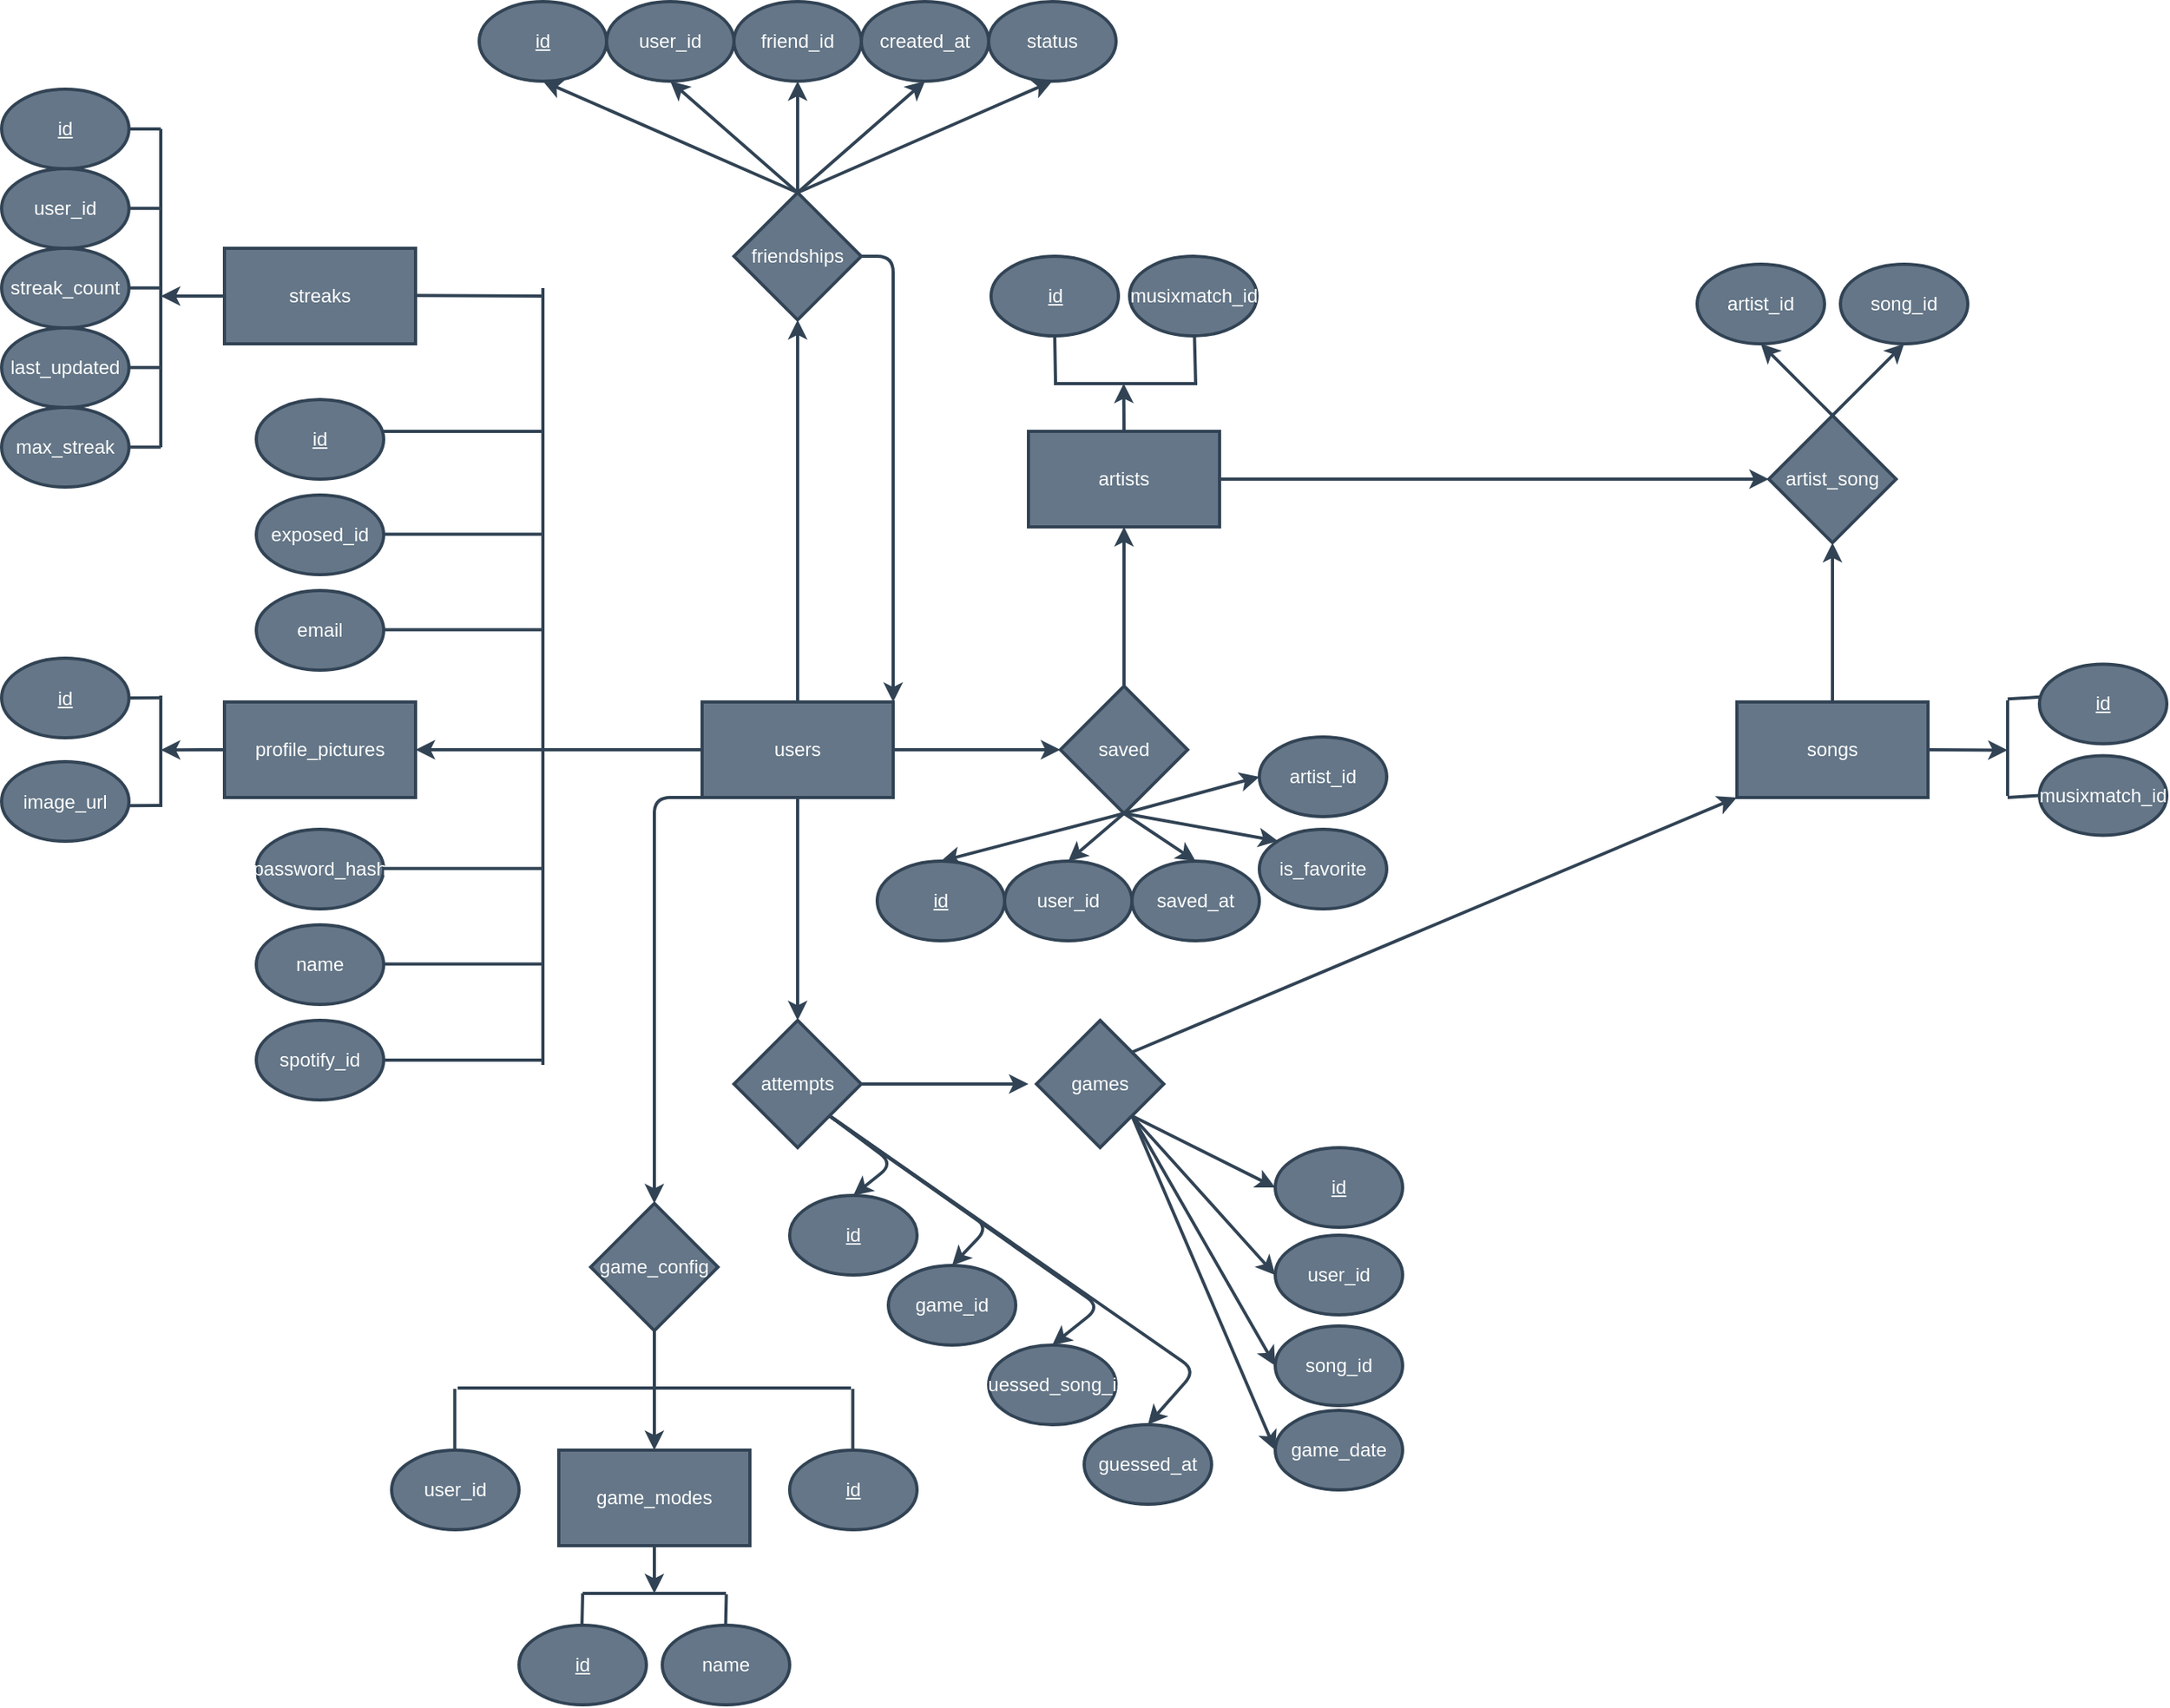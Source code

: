 <mxfile>
    <diagram id="ZU8oZovs3SOM6N7MPJM6" name="Page-1">
        <mxGraphModel dx="3330" dy="2709" grid="1" gridSize="10" guides="1" tooltips="1" connect="1" arrows="1" fold="1" page="1" pageScale="1" pageWidth="850" pageHeight="1100" math="0" shadow="0">
            <root>
                <mxCell id="0"/>
                <mxCell id="1" parent="0"/>
                <mxCell id="20" style="edgeStyle=none;html=1;exitX=0;exitY=0.5;exitDx=0;exitDy=0;entryX=1;entryY=0.5;entryDx=0;entryDy=0;strokeWidth=2;fillColor=#647687;strokeColor=#314354;" edge="1" parent="1" source="2" target="15">
                    <mxGeometry relative="1" as="geometry"/>
                </mxCell>
                <mxCell id="21" style="edgeStyle=none;html=1;exitX=0.5;exitY=0;exitDx=0;exitDy=0;entryX=0.5;entryY=1;entryDx=0;entryDy=0;strokeWidth=2;fillColor=#647687;strokeColor=#314354;" edge="1" parent="1" source="2" target="8">
                    <mxGeometry relative="1" as="geometry"/>
                </mxCell>
                <mxCell id="23" style="edgeStyle=none;html=1;exitX=1;exitY=0.5;exitDx=0;exitDy=0;entryX=0;entryY=0.5;entryDx=0;entryDy=0;strokeWidth=2;fillColor=#647687;strokeColor=#314354;" edge="1" parent="1" source="2" target="18">
                    <mxGeometry relative="1" as="geometry"/>
                </mxCell>
                <mxCell id="27" style="edgeStyle=none;html=1;exitX=0.5;exitY=1;exitDx=0;exitDy=0;entryX=0.5;entryY=0;entryDx=0;entryDy=0;strokeWidth=2;fillColor=#647687;strokeColor=#314354;" edge="1" parent="1" source="2" target="10">
                    <mxGeometry relative="1" as="geometry"/>
                </mxCell>
                <mxCell id="62" style="edgeStyle=none;html=1;exitX=0;exitY=1;exitDx=0;exitDy=0;entryX=0.5;entryY=0;entryDx=0;entryDy=0;strokeWidth=2;fillColor=#647687;strokeColor=#314354;" edge="1" parent="1" source="2" target="19">
                    <mxGeometry relative="1" as="geometry">
                        <Array as="points">
                            <mxPoint x="150" y="310"/>
                        </Array>
                    </mxGeometry>
                </mxCell>
                <mxCell id="2" value="users" style="rounded=0;whiteSpace=wrap;html=1;strokeWidth=2;fillColor=#647687;fontColor=#ffffff;strokeColor=#314354;" vertex="1" parent="1">
                    <mxGeometry x="180" y="250" width="120" height="60" as="geometry"/>
                </mxCell>
                <mxCell id="25" style="edgeStyle=none;html=1;exitX=1;exitY=0.5;exitDx=0;exitDy=0;entryX=0;entryY=0.5;entryDx=0;entryDy=0;strokeWidth=2;fillColor=#647687;strokeColor=#314354;" edge="1" parent="1" source="3" target="13">
                    <mxGeometry relative="1" as="geometry"/>
                </mxCell>
                <mxCell id="109" style="edgeStyle=none;html=1;exitX=0.5;exitY=0;exitDx=0;exitDy=0;strokeWidth=2;fillColor=#647687;strokeColor=#314354;" edge="1" parent="1" source="3">
                    <mxGeometry relative="1" as="geometry">
                        <mxPoint x="444.8" y="50" as="targetPoint"/>
                    </mxGeometry>
                </mxCell>
                <mxCell id="3" value="artists" style="rounded=0;whiteSpace=wrap;html=1;strokeWidth=2;fillColor=#647687;fontColor=#ffffff;strokeColor=#314354;" vertex="1" parent="1">
                    <mxGeometry x="385" y="80" width="120" height="60" as="geometry"/>
                </mxCell>
                <mxCell id="26" style="edgeStyle=none;html=1;exitX=0.5;exitY=0;exitDx=0;exitDy=0;entryX=0.5;entryY=1;entryDx=0;entryDy=0;strokeWidth=2;fillColor=#647687;strokeColor=#314354;" edge="1" parent="1" source="4" target="13">
                    <mxGeometry relative="1" as="geometry"/>
                </mxCell>
                <mxCell id="90" style="edgeStyle=none;html=1;exitX=1;exitY=0.5;exitDx=0;exitDy=0;strokeWidth=2;fillColor=#647687;strokeColor=#314354;" edge="1" parent="1" source="4">
                    <mxGeometry relative="1" as="geometry">
                        <mxPoint x="1000" y="280.286" as="targetPoint"/>
                    </mxGeometry>
                </mxCell>
                <mxCell id="4" value="songs" style="rounded=0;whiteSpace=wrap;html=1;strokeWidth=2;fillColor=#647687;fontColor=#ffffff;strokeColor=#314354;" vertex="1" parent="1">
                    <mxGeometry x="830" y="250" width="120" height="60" as="geometry"/>
                </mxCell>
                <mxCell id="22" style="edgeStyle=none;html=1;exitX=1;exitY=0.5;exitDx=0;exitDy=0;entryX=1;entryY=0;entryDx=0;entryDy=0;strokeWidth=2;fillColor=#647687;strokeColor=#314354;" edge="1" parent="1" source="8" target="2">
                    <mxGeometry relative="1" as="geometry">
                        <Array as="points">
                            <mxPoint x="300" y="-30"/>
                        </Array>
                    </mxGeometry>
                </mxCell>
                <mxCell id="117" style="edgeStyle=none;html=1;exitX=0.5;exitY=0;exitDx=0;exitDy=0;entryX=0.5;entryY=1;entryDx=0;entryDy=0;strokeWidth=2;fillColor=#647687;strokeColor=#314354;" edge="1" parent="1" source="8" target="114">
                    <mxGeometry relative="1" as="geometry"/>
                </mxCell>
                <mxCell id="118" style="edgeStyle=none;html=1;exitX=0.5;exitY=0;exitDx=0;exitDy=0;entryX=0.5;entryY=1;entryDx=0;entryDy=0;strokeWidth=2;fillColor=#647687;strokeColor=#314354;" edge="1" parent="1" source="8" target="115">
                    <mxGeometry relative="1" as="geometry"/>
                </mxCell>
                <mxCell id="119" style="edgeStyle=none;html=1;exitX=0.5;exitY=0;exitDx=0;exitDy=0;entryX=0.5;entryY=1;entryDx=0;entryDy=0;strokeWidth=2;fillColor=#647687;strokeColor=#314354;" edge="1" parent="1" source="8" target="116">
                    <mxGeometry relative="1" as="geometry"/>
                </mxCell>
                <mxCell id="120" style="edgeStyle=none;html=1;exitX=0.5;exitY=0;exitDx=0;exitDy=0;entryX=0.5;entryY=1;entryDx=0;entryDy=0;strokeWidth=2;fillColor=#647687;strokeColor=#314354;" edge="1" parent="1" source="8" target="113">
                    <mxGeometry relative="1" as="geometry"/>
                </mxCell>
                <mxCell id="121" style="edgeStyle=none;html=1;exitX=0.5;exitY=0;exitDx=0;exitDy=0;entryX=0.5;entryY=1;entryDx=0;entryDy=0;strokeWidth=2;fillColor=#647687;strokeColor=#314354;" edge="1" parent="1" source="8" target="112">
                    <mxGeometry relative="1" as="geometry"/>
                </mxCell>
                <mxCell id="8" value="friendships" style="rhombus;whiteSpace=wrap;html=1;strokeWidth=2;fillColor=#647687;fontColor=#ffffff;strokeColor=#314354;" vertex="1" parent="1">
                    <mxGeometry x="200" y="-70" width="80" height="80" as="geometry"/>
                </mxCell>
                <mxCell id="28" style="edgeStyle=none;html=1;exitX=1;exitY=0.5;exitDx=0;exitDy=0;entryX=0;entryY=0.5;entryDx=0;entryDy=0;strokeWidth=2;fillColor=#647687;strokeColor=#314354;" edge="1" parent="1" source="10">
                    <mxGeometry relative="1" as="geometry">
                        <mxPoint x="385" y="490" as="targetPoint"/>
                    </mxGeometry>
                </mxCell>
                <mxCell id="82" style="edgeStyle=none;html=1;exitX=1;exitY=1;exitDx=0;exitDy=0;entryX=0.5;entryY=0;entryDx=0;entryDy=0;strokeWidth=2;fillColor=#647687;strokeColor=#314354;" edge="1" parent="1" source="10" target="78">
                    <mxGeometry relative="1" as="geometry">
                        <Array as="points">
                            <mxPoint x="300" y="540"/>
                        </Array>
                    </mxGeometry>
                </mxCell>
                <mxCell id="83" style="edgeStyle=none;html=1;exitX=1;exitY=1;exitDx=0;exitDy=0;entryX=0.5;entryY=0;entryDx=0;entryDy=0;strokeWidth=2;fillColor=#647687;strokeColor=#314354;" edge="1" parent="1" source="10" target="79">
                    <mxGeometry relative="1" as="geometry">
                        <Array as="points">
                            <mxPoint x="360" y="580"/>
                        </Array>
                    </mxGeometry>
                </mxCell>
                <mxCell id="84" style="edgeStyle=none;html=1;exitX=1;exitY=1;exitDx=0;exitDy=0;entryX=0.5;entryY=0;entryDx=0;entryDy=0;strokeWidth=2;fillColor=#647687;strokeColor=#314354;" edge="1" parent="1" source="10" target="80">
                    <mxGeometry relative="1" as="geometry">
                        <Array as="points">
                            <mxPoint x="430" y="630"/>
                        </Array>
                    </mxGeometry>
                </mxCell>
                <mxCell id="85" style="edgeStyle=none;html=1;exitX=1;exitY=1;exitDx=0;exitDy=0;entryX=0.5;entryY=0;entryDx=0;entryDy=0;strokeWidth=2;fillColor=#647687;strokeColor=#314354;" edge="1" parent="1" source="10" target="81">
                    <mxGeometry relative="1" as="geometry">
                        <Array as="points">
                            <mxPoint x="490" y="670"/>
                        </Array>
                    </mxGeometry>
                </mxCell>
                <mxCell id="10" value="attempts" style="rhombus;whiteSpace=wrap;html=1;strokeWidth=2;fillColor=#647687;fontColor=#ffffff;strokeColor=#314354;" vertex="1" parent="1">
                    <mxGeometry x="200" y="450" width="80" height="80" as="geometry"/>
                </mxCell>
                <mxCell id="77" value="" style="edgeStyle=none;html=1;strokeWidth=2;fillColor=#647687;strokeColor=#314354;" edge="1" parent="1" source="11">
                    <mxGeometry relative="1" as="geometry">
                        <mxPoint x="150" y="810" as="targetPoint"/>
                    </mxGeometry>
                </mxCell>
                <mxCell id="11" value="game_modes" style="rounded=0;whiteSpace=wrap;html=1;strokeWidth=2;fillColor=#647687;fontColor=#ffffff;strokeColor=#314354;" vertex="1" parent="1">
                    <mxGeometry x="90" y="720" width="120" height="60" as="geometry"/>
                </mxCell>
                <mxCell id="128" style="edgeStyle=none;html=1;exitX=0;exitY=0.5;exitDx=0;exitDy=0;strokeWidth=2;fillColor=#647687;strokeColor=#314354;" edge="1" parent="1" source="12">
                    <mxGeometry relative="1" as="geometry">
                        <mxPoint x="-160" y="-5" as="targetPoint"/>
                    </mxGeometry>
                </mxCell>
                <mxCell id="12" value="streaks" style="rounded=0;whiteSpace=wrap;html=1;strokeWidth=2;fillColor=#647687;fontColor=#ffffff;strokeColor=#314354;" vertex="1" parent="1">
                    <mxGeometry x="-120" y="-35" width="120" height="60" as="geometry"/>
                </mxCell>
                <mxCell id="137" style="edgeStyle=none;html=1;exitX=0.5;exitY=0;exitDx=0;exitDy=0;entryX=0.5;entryY=1;entryDx=0;entryDy=0;strokeWidth=2;fillColor=#647687;strokeColor=#314354;" edge="1" parent="1" source="13" target="135">
                    <mxGeometry relative="1" as="geometry"/>
                </mxCell>
                <mxCell id="138" style="edgeStyle=none;html=1;exitX=0.5;exitY=0;exitDx=0;exitDy=0;entryX=0.5;entryY=1;entryDx=0;entryDy=0;strokeWidth=2;strokeColor=#314354;" edge="1" parent="1" source="13" target="136">
                    <mxGeometry relative="1" as="geometry"/>
                </mxCell>
                <mxCell id="13" value="artist_song" style="rhombus;whiteSpace=wrap;html=1;strokeWidth=2;fillColor=#647687;fontColor=#ffffff;strokeColor=#314354;" vertex="1" parent="1">
                    <mxGeometry x="850" y="70" width="80" height="80" as="geometry"/>
                </mxCell>
                <mxCell id="51" style="edgeStyle=none;html=1;exitX=0;exitY=0.5;exitDx=0;exitDy=0;strokeWidth=2;fillColor=#647687;strokeColor=#314354;" edge="1" parent="1" source="15">
                    <mxGeometry relative="1" as="geometry">
                        <mxPoint x="-160" y="280.122" as="targetPoint"/>
                    </mxGeometry>
                </mxCell>
                <mxCell id="15" value="profile_pictures" style="rounded=0;whiteSpace=wrap;html=1;strokeWidth=2;fillColor=#647687;fontColor=#ffffff;strokeColor=#314354;" vertex="1" parent="1">
                    <mxGeometry x="-120" y="250" width="120" height="60" as="geometry"/>
                </mxCell>
                <mxCell id="24" style="edgeStyle=none;html=1;exitX=0.5;exitY=0;exitDx=0;exitDy=0;entryX=0.5;entryY=1;entryDx=0;entryDy=0;strokeWidth=2;fillColor=#647687;strokeColor=#314354;" edge="1" parent="1" source="18" target="3">
                    <mxGeometry relative="1" as="geometry"/>
                </mxCell>
                <mxCell id="101" style="edgeStyle=none;html=1;exitX=0.5;exitY=1;exitDx=0;exitDy=0;entryX=0.5;entryY=0;entryDx=0;entryDy=0;strokeWidth=2;fillColor=#647687;strokeColor=#314354;" edge="1" parent="1" source="18" target="94">
                    <mxGeometry relative="1" as="geometry"/>
                </mxCell>
                <mxCell id="102" style="edgeStyle=none;html=1;exitX=0.5;exitY=1;exitDx=0;exitDy=0;entryX=0.5;entryY=0;entryDx=0;entryDy=0;strokeWidth=2;fillColor=#647687;strokeColor=#314354;" edge="1" parent="1" source="18" target="95">
                    <mxGeometry relative="1" as="geometry"/>
                </mxCell>
                <mxCell id="103" style="edgeStyle=none;html=1;exitX=0.5;exitY=1;exitDx=0;exitDy=0;entryX=0.5;entryY=0;entryDx=0;entryDy=0;strokeWidth=2;fillColor=#647687;strokeColor=#314354;" edge="1" parent="1" source="18" target="97">
                    <mxGeometry relative="1" as="geometry"/>
                </mxCell>
                <mxCell id="104" style="edgeStyle=none;html=1;exitX=0.5;exitY=1;exitDx=0;exitDy=0;entryX=0;entryY=0;entryDx=0;entryDy=0;strokeWidth=2;fillColor=#647687;strokeColor=#314354;" edge="1" parent="1" source="18" target="98">
                    <mxGeometry relative="1" as="geometry"/>
                </mxCell>
                <mxCell id="105" style="edgeStyle=none;html=1;exitX=0.5;exitY=1;exitDx=0;exitDy=0;entryX=0;entryY=0.5;entryDx=0;entryDy=0;strokeWidth=2;fillColor=#647687;strokeColor=#314354;" edge="1" parent="1" source="18" target="96">
                    <mxGeometry relative="1" as="geometry"/>
                </mxCell>
                <mxCell id="18" value="saved" style="rhombus;whiteSpace=wrap;html=1;strokeWidth=2;fillColor=#647687;fontColor=#ffffff;strokeColor=#314354;" vertex="1" parent="1">
                    <mxGeometry x="405" y="240" width="80" height="80" as="geometry"/>
                </mxCell>
                <mxCell id="63" style="edgeStyle=none;html=1;exitX=0.5;exitY=1;exitDx=0;exitDy=0;entryX=0.5;entryY=0;entryDx=0;entryDy=0;strokeWidth=2;fillColor=#647687;strokeColor=#314354;" edge="1" parent="1" source="19" target="11">
                    <mxGeometry relative="1" as="geometry"/>
                </mxCell>
                <mxCell id="19" value="game_config" style="rhombus;whiteSpace=wrap;html=1;strokeWidth=2;fillColor=#647687;fontColor=#ffffff;strokeColor=#314354;" vertex="1" parent="1">
                    <mxGeometry x="110" y="565" width="80" height="80" as="geometry"/>
                </mxCell>
                <mxCell id="31" value="musixmatch_id" style="ellipse;whiteSpace=wrap;html=1;strokeWidth=2;fillColor=#647687;fontColor=#ffffff;strokeColor=#314354;" vertex="1" parent="1">
                    <mxGeometry x="448.5" y="-30" width="80" height="50" as="geometry"/>
                </mxCell>
                <mxCell id="32" value="email" style="ellipse;whiteSpace=wrap;html=1;strokeWidth=2;fillColor=#647687;fontColor=#ffffff;strokeColor=#314354;" vertex="1" parent="1">
                    <mxGeometry x="-100" y="180" width="80" height="50" as="geometry"/>
                </mxCell>
                <mxCell id="33" value="exposed_id" style="ellipse;whiteSpace=wrap;html=1;strokeWidth=2;fillColor=#647687;fontColor=#ffffff;strokeColor=#314354;" vertex="1" parent="1">
                    <mxGeometry x="-100" y="120" width="80" height="50" as="geometry"/>
                </mxCell>
                <mxCell id="34" value="password_hash" style="ellipse;whiteSpace=wrap;html=1;strokeWidth=2;fillColor=#647687;fontColor=#ffffff;strokeColor=#314354;" vertex="1" parent="1">
                    <mxGeometry x="-100" y="330" width="80" height="50" as="geometry"/>
                </mxCell>
                <mxCell id="35" value="spotify_id" style="ellipse;whiteSpace=wrap;html=1;strokeWidth=2;fillColor=#647687;fontColor=#ffffff;strokeColor=#314354;" vertex="1" parent="1">
                    <mxGeometry x="-100" y="450" width="80" height="50" as="geometry"/>
                </mxCell>
                <mxCell id="36" value="&lt;u&gt;id&lt;/u&gt;" style="ellipse;whiteSpace=wrap;html=1;strokeWidth=2;fillColor=#647687;fontColor=#ffffff;strokeColor=#314354;" vertex="1" parent="1">
                    <mxGeometry x="-260" y="222.5" width="80" height="50" as="geometry"/>
                </mxCell>
                <mxCell id="37" value="image_url" style="ellipse;whiteSpace=wrap;html=1;strokeWidth=2;fillColor=#647687;fontColor=#ffffff;strokeColor=#314354;" vertex="1" parent="1">
                    <mxGeometry x="-260" y="287.5" width="80" height="50" as="geometry"/>
                </mxCell>
                <mxCell id="38" value="name" style="ellipse;whiteSpace=wrap;html=1;strokeWidth=2;fillColor=#647687;fontColor=#ffffff;strokeColor=#314354;" vertex="1" parent="1">
                    <mxGeometry x="-100" y="390" width="80" height="50" as="geometry"/>
                </mxCell>
                <mxCell id="39" value="" style="endArrow=none;html=1;strokeWidth=2;fillColor=#647687;strokeColor=#314354;" edge="1" parent="1">
                    <mxGeometry width="50" height="50" relative="1" as="geometry">
                        <mxPoint x="80" y="478" as="sourcePoint"/>
                        <mxPoint x="80" y="-10" as="targetPoint"/>
                    </mxGeometry>
                </mxCell>
                <mxCell id="40" value="" style="endArrow=none;html=1;strokeWidth=2;fillColor=#647687;strokeColor=#314354;exitX=1;exitY=0.5;exitDx=0;exitDy=0;" edge="1" parent="1" source="35">
                    <mxGeometry width="50" height="50" relative="1" as="geometry">
                        <mxPoint x="90" y="480" as="sourcePoint"/>
                        <mxPoint x="80" y="475" as="targetPoint"/>
                    </mxGeometry>
                </mxCell>
                <mxCell id="41" value="" style="endArrow=none;html=1;strokeWidth=2;fillColor=#647687;strokeColor=#314354;exitX=1;exitY=0.5;exitDx=0;exitDy=0;" edge="1" parent="1">
                    <mxGeometry width="50" height="50" relative="1" as="geometry">
                        <mxPoint x="-20.0" y="414.63" as="sourcePoint"/>
                        <mxPoint x="80" y="414.63" as="targetPoint"/>
                    </mxGeometry>
                </mxCell>
                <mxCell id="42" value="" style="endArrow=none;html=1;strokeWidth=2;fillColor=#647687;strokeColor=#314354;exitX=1;exitY=0.5;exitDx=0;exitDy=0;" edge="1" parent="1">
                    <mxGeometry width="50" height="50" relative="1" as="geometry">
                        <mxPoint x="-20.0" y="354.63" as="sourcePoint"/>
                        <mxPoint x="80" y="354.63" as="targetPoint"/>
                    </mxGeometry>
                </mxCell>
                <mxCell id="43" value="" style="endArrow=none;html=1;strokeWidth=2;fillColor=#647687;strokeColor=#314354;exitX=1;exitY=0.5;exitDx=0;exitDy=0;" edge="1" parent="1">
                    <mxGeometry width="50" height="50" relative="1" as="geometry">
                        <mxPoint x="-20.0" y="204.63" as="sourcePoint"/>
                        <mxPoint x="80" y="204.63" as="targetPoint"/>
                    </mxGeometry>
                </mxCell>
                <mxCell id="44" value="" style="endArrow=none;html=1;strokeWidth=2;fillColor=#647687;strokeColor=#314354;exitX=1;exitY=0.5;exitDx=0;exitDy=0;" edge="1" parent="1">
                    <mxGeometry width="50" height="50" relative="1" as="geometry">
                        <mxPoint x="-20.0" y="80.0" as="sourcePoint"/>
                        <mxPoint x="80" y="80.0" as="targetPoint"/>
                    </mxGeometry>
                </mxCell>
                <mxCell id="45" value="" style="endArrow=none;html=1;strokeWidth=2;fillColor=#647687;strokeColor=#314354;exitX=1;exitY=0.5;exitDx=0;exitDy=0;" edge="1" parent="1">
                    <mxGeometry width="50" height="50" relative="1" as="geometry">
                        <mxPoint x="-20.0" y="144.63" as="sourcePoint"/>
                        <mxPoint x="80" y="144.63" as="targetPoint"/>
                    </mxGeometry>
                </mxCell>
                <mxCell id="46" value="" style="endArrow=none;html=1;strokeWidth=2;fillColor=#647687;strokeColor=#314354;exitX=1;exitY=0.5;exitDx=0;exitDy=0;" edge="1" parent="1">
                    <mxGeometry width="50" height="50" relative="1" as="geometry">
                        <mxPoint x="-180.0" y="315.13" as="sourcePoint"/>
                        <mxPoint x="-160" y="315" as="targetPoint"/>
                    </mxGeometry>
                </mxCell>
                <mxCell id="47" value="" style="endArrow=none;html=1;strokeWidth=2;fillColor=#647687;strokeColor=#314354;" edge="1" parent="1">
                    <mxGeometry width="50" height="50" relative="1" as="geometry">
                        <mxPoint x="-160" y="246" as="sourcePoint"/>
                        <mxPoint x="-160" y="316" as="targetPoint"/>
                    </mxGeometry>
                </mxCell>
                <mxCell id="50" value="" style="endArrow=none;html=1;strokeWidth=2;fillColor=#647687;strokeColor=#314354;exitX=1;exitY=0.5;exitDx=0;exitDy=0;" edge="1" parent="1">
                    <mxGeometry width="50" height="50" relative="1" as="geometry">
                        <mxPoint x="-180.0" y="247.49" as="sourcePoint"/>
                        <mxPoint x="-160" y="247.36" as="targetPoint"/>
                    </mxGeometry>
                </mxCell>
                <mxCell id="52" value="&lt;u&gt;id&lt;/u&gt;" style="ellipse;whiteSpace=wrap;html=1;strokeWidth=2;fillColor=#647687;fontColor=#ffffff;strokeColor=#314354;" vertex="1" parent="1">
                    <mxGeometry x="1020" y="226.25" width="80" height="50" as="geometry"/>
                </mxCell>
                <mxCell id="53" value="musixmatch_id" style="ellipse;whiteSpace=wrap;html=1;strokeWidth=2;fillColor=#647687;fontColor=#ffffff;strokeColor=#314354;" vertex="1" parent="1">
                    <mxGeometry x="1020" y="283.75" width="80" height="50" as="geometry"/>
                </mxCell>
                <mxCell id="55" style="edgeStyle=none;html=1;exitX=1;exitY=0;exitDx=0;exitDy=0;entryX=0;entryY=1;entryDx=0;entryDy=0;strokeWidth=2;fillColor=#647687;strokeColor=#314354;" edge="1" parent="1" source="54" target="4">
                    <mxGeometry relative="1" as="geometry"/>
                </mxCell>
                <mxCell id="86" style="edgeStyle=none;html=1;exitX=1;exitY=1;exitDx=0;exitDy=0;entryX=0;entryY=0.5;entryDx=0;entryDy=0;strokeWidth=2;fillColor=#647687;strokeColor=#314354;" edge="1" parent="1" source="54" target="56">
                    <mxGeometry relative="1" as="geometry"/>
                </mxCell>
                <mxCell id="87" style="edgeStyle=none;html=1;exitX=1;exitY=1;exitDx=0;exitDy=0;entryX=0;entryY=0.5;entryDx=0;entryDy=0;strokeWidth=2;fillColor=#647687;strokeColor=#314354;" edge="1" parent="1" source="54" target="57">
                    <mxGeometry relative="1" as="geometry"/>
                </mxCell>
                <mxCell id="88" style="edgeStyle=none;html=1;exitX=1;exitY=1;exitDx=0;exitDy=0;entryX=0;entryY=0.5;entryDx=0;entryDy=0;strokeWidth=2;fillColor=#647687;strokeColor=#314354;" edge="1" parent="1" source="54" target="58">
                    <mxGeometry relative="1" as="geometry"/>
                </mxCell>
                <mxCell id="89" style="edgeStyle=none;html=1;exitX=1;exitY=1;exitDx=0;exitDy=0;entryX=0;entryY=0.5;entryDx=0;entryDy=0;strokeWidth=2;fillColor=#647687;strokeColor=#314354;" edge="1" parent="1" source="54" target="60">
                    <mxGeometry relative="1" as="geometry"/>
                </mxCell>
                <mxCell id="54" value="games" style="rhombus;whiteSpace=wrap;html=1;strokeWidth=2;fillColor=#647687;fontColor=#ffffff;strokeColor=#314354;" vertex="1" parent="1">
                    <mxGeometry x="390" y="450" width="80" height="80" as="geometry"/>
                </mxCell>
                <mxCell id="56" value="&lt;u&gt;id&lt;/u&gt;" style="ellipse;whiteSpace=wrap;html=1;strokeWidth=2;fillColor=#647687;fontColor=#ffffff;strokeColor=#314354;" vertex="1" parent="1">
                    <mxGeometry x="540" y="530" width="80" height="50" as="geometry"/>
                </mxCell>
                <mxCell id="57" value="user_id" style="ellipse;whiteSpace=wrap;html=1;strokeWidth=2;fillColor=#647687;fontColor=#ffffff;strokeColor=#314354;" vertex="1" parent="1">
                    <mxGeometry x="540" y="585" width="80" height="50" as="geometry"/>
                </mxCell>
                <mxCell id="58" value="song_id" style="ellipse;whiteSpace=wrap;html=1;strokeWidth=2;fillColor=#647687;fontColor=#ffffff;strokeColor=#314354;" vertex="1" parent="1">
                    <mxGeometry x="540" y="642" width="80" height="50" as="geometry"/>
                </mxCell>
                <mxCell id="60" value="game_date" style="ellipse;whiteSpace=wrap;html=1;strokeWidth=2;fillColor=#647687;fontColor=#ffffff;strokeColor=#314354;" vertex="1" parent="1">
                    <mxGeometry x="540" y="695" width="80" height="50" as="geometry"/>
                </mxCell>
                <mxCell id="64" value="&lt;u&gt;id&lt;/u&gt;" style="ellipse;whiteSpace=wrap;html=1;strokeWidth=2;fillColor=#647687;fontColor=#ffffff;strokeColor=#314354;" vertex="1" parent="1">
                    <mxGeometry x="65" y="830" width="80" height="50" as="geometry"/>
                </mxCell>
                <mxCell id="65" value="name" style="ellipse;whiteSpace=wrap;html=1;strokeWidth=2;fillColor=#647687;fontColor=#ffffff;strokeColor=#314354;" vertex="1" parent="1">
                    <mxGeometry x="155" y="830" width="80" height="50" as="geometry"/>
                </mxCell>
                <mxCell id="66" value="&lt;u&gt;id&lt;/u&gt;" style="ellipse;whiteSpace=wrap;html=1;strokeWidth=2;fillColor=#647687;fontColor=#ffffff;strokeColor=#314354;" vertex="1" parent="1">
                    <mxGeometry x="235" y="720" width="80" height="50" as="geometry"/>
                </mxCell>
                <mxCell id="67" value="user_id" style="ellipse;whiteSpace=wrap;html=1;strokeWidth=2;fillColor=#647687;fontColor=#ffffff;strokeColor=#314354;" vertex="1" parent="1">
                    <mxGeometry x="-15" y="720" width="80" height="50" as="geometry"/>
                </mxCell>
                <mxCell id="70" value="" style="endArrow=none;html=1;strokeWidth=2;fillColor=#647687;strokeColor=#314354;" edge="1" parent="1">
                    <mxGeometry width="50" height="50" relative="1" as="geometry">
                        <mxPoint x="26.5" y="681" as="sourcePoint"/>
                        <mxPoint x="273.5" y="681" as="targetPoint"/>
                    </mxGeometry>
                </mxCell>
                <mxCell id="71" value="" style="endArrow=none;html=1;strokeWidth=2;fillColor=#647687;strokeColor=#314354;exitX=1;exitY=0.5;exitDx=0;exitDy=0;" edge="1" parent="1">
                    <mxGeometry width="50" height="50" relative="1" as="geometry">
                        <mxPoint x="24.66" y="720" as="sourcePoint"/>
                        <mxPoint x="24.66" y="681.54" as="targetPoint"/>
                    </mxGeometry>
                </mxCell>
                <mxCell id="72" value="" style="endArrow=none;html=1;strokeWidth=2;fillColor=#647687;strokeColor=#314354;exitX=1;exitY=0.5;exitDx=0;exitDy=0;" edge="1" parent="1">
                    <mxGeometry width="50" height="50" relative="1" as="geometry">
                        <mxPoint x="274.66" y="720" as="sourcePoint"/>
                        <mxPoint x="274.66" y="681.54" as="targetPoint"/>
                    </mxGeometry>
                </mxCell>
                <mxCell id="73" value="" style="endArrow=none;html=1;strokeWidth=2;fillColor=#647687;strokeColor=#314354;" edge="1" parent="1">
                    <mxGeometry width="50" height="50" relative="1" as="geometry">
                        <mxPoint x="105" y="810" as="sourcePoint"/>
                        <mxPoint x="195" y="810" as="targetPoint"/>
                    </mxGeometry>
                </mxCell>
                <mxCell id="74" value="" style="endArrow=none;html=1;strokeWidth=2;fillColor=#647687;strokeColor=#314354;exitX=1;exitY=0.5;exitDx=0;exitDy=0;" edge="1" parent="1">
                    <mxGeometry width="50" height="50" relative="1" as="geometry">
                        <mxPoint x="104.55" y="829.46" as="sourcePoint"/>
                        <mxPoint x="105" y="810" as="targetPoint"/>
                    </mxGeometry>
                </mxCell>
                <mxCell id="75" value="" style="endArrow=none;html=1;strokeWidth=2;fillColor=#647687;strokeColor=#314354;exitX=1;exitY=0.5;exitDx=0;exitDy=0;" edge="1" parent="1">
                    <mxGeometry width="50" height="50" relative="1" as="geometry">
                        <mxPoint x="194.78" y="830" as="sourcePoint"/>
                        <mxPoint x="195.23" y="810.54" as="targetPoint"/>
                    </mxGeometry>
                </mxCell>
                <mxCell id="78" value="&lt;u&gt;id&lt;/u&gt;" style="ellipse;whiteSpace=wrap;html=1;strokeWidth=2;fillColor=#647687;fontColor=#ffffff;strokeColor=#314354;" vertex="1" parent="1">
                    <mxGeometry x="235" y="560" width="80" height="50" as="geometry"/>
                </mxCell>
                <mxCell id="79" value="game_id" style="ellipse;whiteSpace=wrap;html=1;strokeWidth=2;fillColor=#647687;fontColor=#ffffff;strokeColor=#314354;" vertex="1" parent="1">
                    <mxGeometry x="297" y="604" width="80" height="50" as="geometry"/>
                </mxCell>
                <mxCell id="80" value="guessed_song_id" style="ellipse;whiteSpace=wrap;html=1;strokeWidth=2;fillColor=#647687;fontColor=#ffffff;strokeColor=#314354;" vertex="1" parent="1">
                    <mxGeometry x="360" y="654" width="80" height="50" as="geometry"/>
                </mxCell>
                <mxCell id="81" value="guessed_at" style="ellipse;whiteSpace=wrap;html=1;strokeWidth=2;fillColor=#647687;fontColor=#ffffff;strokeColor=#314354;" vertex="1" parent="1">
                    <mxGeometry x="420" y="704" width="80" height="50" as="geometry"/>
                </mxCell>
                <mxCell id="91" value="" style="endArrow=none;html=1;strokeWidth=2;fillColor=#647687;strokeColor=#314354;" edge="1" parent="1">
                    <mxGeometry width="50" height="50" relative="1" as="geometry">
                        <mxPoint x="1000" y="309" as="sourcePoint"/>
                        <mxPoint x="1000" y="249" as="targetPoint"/>
                    </mxGeometry>
                </mxCell>
                <mxCell id="92" value="" style="endArrow=none;html=1;strokeWidth=2;fillColor=#647687;strokeColor=#314354;entryX=0;entryY=0.5;entryDx=0;entryDy=0;" edge="1" parent="1" target="53">
                    <mxGeometry width="50" height="50" relative="1" as="geometry">
                        <mxPoint x="1000" y="310" as="sourcePoint"/>
                        <mxPoint x="1010" y="260" as="targetPoint"/>
                    </mxGeometry>
                </mxCell>
                <mxCell id="93" value="" style="endArrow=none;html=1;strokeWidth=2;fillColor=#647687;strokeColor=#314354;entryX=0;entryY=0.5;entryDx=0;entryDy=0;" edge="1" parent="1">
                    <mxGeometry width="50" height="50" relative="1" as="geometry">
                        <mxPoint x="1000" y="248.13" as="sourcePoint"/>
                        <mxPoint x="1020" y="246.88" as="targetPoint"/>
                    </mxGeometry>
                </mxCell>
                <mxCell id="94" value="&lt;u&gt;id&lt;/u&gt;" style="ellipse;whiteSpace=wrap;html=1;strokeWidth=2;fillColor=#647687;fontColor=#ffffff;strokeColor=#314354;" vertex="1" parent="1">
                    <mxGeometry x="290" y="350" width="80" height="50" as="geometry"/>
                </mxCell>
                <mxCell id="95" value="user_id" style="ellipse;whiteSpace=wrap;html=1;strokeWidth=2;fillColor=#647687;fontColor=#ffffff;strokeColor=#314354;" vertex="1" parent="1">
                    <mxGeometry x="370" y="350" width="80" height="50" as="geometry"/>
                </mxCell>
                <mxCell id="96" value="artist_id" style="ellipse;whiteSpace=wrap;html=1;strokeWidth=2;fillColor=#647687;fontColor=#ffffff;strokeColor=#314354;" vertex="1" parent="1">
                    <mxGeometry x="530" y="272" width="80" height="50" as="geometry"/>
                </mxCell>
                <mxCell id="97" value="saved_at" style="ellipse;whiteSpace=wrap;html=1;strokeWidth=2;fillColor=#647687;fontColor=#ffffff;strokeColor=#314354;" vertex="1" parent="1">
                    <mxGeometry x="450" y="350" width="80" height="50" as="geometry"/>
                </mxCell>
                <mxCell id="98" value="is_favorite" style="ellipse;whiteSpace=wrap;html=1;strokeWidth=2;fillColor=#647687;fontColor=#ffffff;strokeColor=#314354;" vertex="1" parent="1">
                    <mxGeometry x="530" y="330" width="80" height="50" as="geometry"/>
                </mxCell>
                <mxCell id="106" value="&lt;u&gt;id&lt;/u&gt;" style="ellipse;whiteSpace=wrap;html=1;strokeWidth=2;fillColor=#647687;fontColor=#ffffff;strokeColor=#314354;" vertex="1" parent="1">
                    <mxGeometry x="-100" y="60" width="80" height="50" as="geometry"/>
                </mxCell>
                <mxCell id="107" value="&lt;u&gt;id&lt;/u&gt;" style="ellipse;whiteSpace=wrap;html=1;strokeWidth=2;fillColor=#647687;fontColor=#ffffff;strokeColor=#314354;" vertex="1" parent="1">
                    <mxGeometry x="361.5" y="-30" width="80" height="50" as="geometry"/>
                </mxCell>
                <mxCell id="108" value="" style="endArrow=none;html=1;strokeWidth=2;fillColor=#647687;strokeColor=#314354;" edge="1" parent="1">
                    <mxGeometry width="50" height="50" relative="1" as="geometry">
                        <mxPoint x="401" y="50" as="sourcePoint"/>
                        <mxPoint x="491" y="50" as="targetPoint"/>
                    </mxGeometry>
                </mxCell>
                <mxCell id="110" value="" style="endArrow=none;html=1;strokeWidth=2;fillColor=#647687;strokeColor=#314354;entryX=0.5;entryY=1;entryDx=0;entryDy=0;" edge="1" parent="1" target="107">
                    <mxGeometry width="50" height="50" relative="1" as="geometry">
                        <mxPoint x="402" y="50" as="sourcePoint"/>
                        <mxPoint x="495" y="50" as="targetPoint"/>
                    </mxGeometry>
                </mxCell>
                <mxCell id="111" value="" style="endArrow=none;html=1;strokeWidth=2;fillColor=#647687;strokeColor=#314354;entryX=0.5;entryY=1;entryDx=0;entryDy=0;" edge="1" parent="1">
                    <mxGeometry width="50" height="50" relative="1" as="geometry">
                        <mxPoint x="490" y="50" as="sourcePoint"/>
                        <mxPoint x="489.25" y="20" as="targetPoint"/>
                    </mxGeometry>
                </mxCell>
                <mxCell id="112" value="&lt;u&gt;id&lt;/u&gt;" style="ellipse;whiteSpace=wrap;html=1;strokeWidth=2;fillColor=#647687;fontColor=#ffffff;strokeColor=#314354;" vertex="1" parent="1">
                    <mxGeometry x="40" y="-190" width="80" height="50" as="geometry"/>
                </mxCell>
                <mxCell id="113" value="user_id" style="ellipse;whiteSpace=wrap;html=1;strokeWidth=2;fillColor=#647687;fontColor=#ffffff;strokeColor=#314354;" vertex="1" parent="1">
                    <mxGeometry x="120" y="-190" width="80" height="50" as="geometry"/>
                </mxCell>
                <mxCell id="114" value="friend_id" style="ellipse;whiteSpace=wrap;html=1;strokeWidth=2;fillColor=#647687;fontColor=#ffffff;strokeColor=#314354;" vertex="1" parent="1">
                    <mxGeometry x="200" y="-190" width="80" height="50" as="geometry"/>
                </mxCell>
                <mxCell id="115" value="created_at" style="ellipse;whiteSpace=wrap;html=1;strokeWidth=2;fillColor=#647687;fontColor=#ffffff;strokeColor=#314354;" vertex="1" parent="1">
                    <mxGeometry x="280" y="-190" width="80" height="50" as="geometry"/>
                </mxCell>
                <mxCell id="116" value="status" style="ellipse;whiteSpace=wrap;html=1;strokeWidth=2;fillColor=#647687;fontColor=#ffffff;strokeColor=#314354;" vertex="1" parent="1">
                    <mxGeometry x="360" y="-190" width="80" height="50" as="geometry"/>
                </mxCell>
                <mxCell id="122" value="" style="endArrow=none;html=1;strokeWidth=2;fillColor=#647687;strokeColor=#314354;exitX=1;exitY=0.5;exitDx=0;exitDy=0;" edge="1" parent="1">
                    <mxGeometry width="50" height="50" relative="1" as="geometry">
                        <mxPoint x="-5.23e-12" y="-5.42" as="sourcePoint"/>
                        <mxPoint x="80" y="-5" as="targetPoint"/>
                    </mxGeometry>
                </mxCell>
                <mxCell id="123" value="&lt;u&gt;id&lt;/u&gt;" style="ellipse;whiteSpace=wrap;html=1;strokeWidth=2;fillColor=#647687;fontColor=#ffffff;strokeColor=#314354;" vertex="1" parent="1">
                    <mxGeometry x="-260" y="-135" width="80" height="50" as="geometry"/>
                </mxCell>
                <mxCell id="124" value="user_id" style="ellipse;whiteSpace=wrap;html=1;strokeWidth=2;fillColor=#647687;fontColor=#ffffff;strokeColor=#314354;" vertex="1" parent="1">
                    <mxGeometry x="-260" y="-85" width="80" height="50" as="geometry"/>
                </mxCell>
                <mxCell id="125" value="streak_count" style="ellipse;whiteSpace=wrap;html=1;strokeWidth=2;fillColor=#647687;fontColor=#ffffff;strokeColor=#314354;" vertex="1" parent="1">
                    <mxGeometry x="-260" y="-35" width="80" height="50" as="geometry"/>
                </mxCell>
                <mxCell id="126" value="last_updated" style="ellipse;whiteSpace=wrap;html=1;strokeWidth=2;fillColor=#647687;fontColor=#ffffff;strokeColor=#314354;" vertex="1" parent="1">
                    <mxGeometry x="-260" y="15" width="80" height="50" as="geometry"/>
                </mxCell>
                <mxCell id="127" value="max_streak" style="ellipse;whiteSpace=wrap;html=1;strokeWidth=2;fillColor=#647687;fontColor=#ffffff;strokeColor=#314354;" vertex="1" parent="1">
                    <mxGeometry x="-260" y="65" width="80" height="50" as="geometry"/>
                </mxCell>
                <mxCell id="129" value="" style="endArrow=none;html=1;strokeWidth=2;fillColor=#647687;strokeColor=#314354;" edge="1" parent="1">
                    <mxGeometry width="50" height="50" relative="1" as="geometry">
                        <mxPoint x="-160" y="90" as="sourcePoint"/>
                        <mxPoint x="-160" y="-110" as="targetPoint"/>
                    </mxGeometry>
                </mxCell>
                <mxCell id="130" value="" style="endArrow=none;html=1;strokeWidth=2;fillColor=#647687;strokeColor=#314354;exitX=1;exitY=0.5;exitDx=0;exitDy=0;" edge="1" parent="1" source="123">
                    <mxGeometry width="50" height="50" relative="1" as="geometry">
                        <mxPoint x="-160" as="sourcePoint"/>
                        <mxPoint x="-160" y="-110" as="targetPoint"/>
                    </mxGeometry>
                </mxCell>
                <mxCell id="131" value="" style="endArrow=none;html=1;strokeWidth=2;fillColor=#647687;strokeColor=#314354;exitX=1;exitY=0.5;exitDx=0;exitDy=0;" edge="1" parent="1">
                    <mxGeometry width="50" height="50" relative="1" as="geometry">
                        <mxPoint x="-180" y="-60.13" as="sourcePoint"/>
                        <mxPoint x="-160" y="-60.13" as="targetPoint"/>
                    </mxGeometry>
                </mxCell>
                <mxCell id="132" value="" style="endArrow=none;html=1;strokeWidth=2;fillColor=#647687;strokeColor=#314354;exitX=1;exitY=0.5;exitDx=0;exitDy=0;" edge="1" parent="1">
                    <mxGeometry width="50" height="50" relative="1" as="geometry">
                        <mxPoint x="-180" y="-10.13" as="sourcePoint"/>
                        <mxPoint x="-160" y="-10.13" as="targetPoint"/>
                    </mxGeometry>
                </mxCell>
                <mxCell id="133" value="" style="endArrow=none;html=1;strokeWidth=2;fillColor=#647687;strokeColor=#314354;exitX=1;exitY=0.5;exitDx=0;exitDy=0;" edge="1" parent="1">
                    <mxGeometry width="50" height="50" relative="1" as="geometry">
                        <mxPoint x="-180" y="39.87" as="sourcePoint"/>
                        <mxPoint x="-160" y="39.87" as="targetPoint"/>
                    </mxGeometry>
                </mxCell>
                <mxCell id="134" value="" style="endArrow=none;html=1;strokeWidth=2;fillColor=#647687;strokeColor=#314354;exitX=1;exitY=0.5;exitDx=0;exitDy=0;" edge="1" parent="1">
                    <mxGeometry width="50" height="50" relative="1" as="geometry">
                        <mxPoint x="-180" y="89.87" as="sourcePoint"/>
                        <mxPoint x="-160" y="89.87" as="targetPoint"/>
                    </mxGeometry>
                </mxCell>
                <mxCell id="135" value="song_id" style="ellipse;whiteSpace=wrap;html=1;strokeWidth=2;fillColor=#647687;fontColor=#ffffff;strokeColor=#314354;" vertex="1" parent="1">
                    <mxGeometry x="895" y="-25" width="80" height="50" as="geometry"/>
                </mxCell>
                <mxCell id="136" value="artist_id" style="ellipse;whiteSpace=wrap;html=1;strokeWidth=2;fillColor=#647687;fontColor=#ffffff;strokeColor=#314354;" vertex="1" parent="1">
                    <mxGeometry x="805" y="-25" width="80" height="50" as="geometry"/>
                </mxCell>
            </root>
        </mxGraphModel>
    </diagram>
</mxfile>
